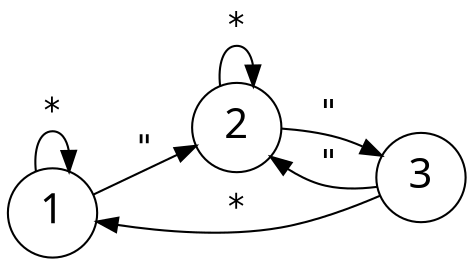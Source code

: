 digraph {
    graph [fontname="sans-serif" rankdir=LR]
    node [fontname="sans-serif" shape=circle fontsize=20]
    edge [fontname="monospace" fontsize=16]
    1 -> 2 [label="\""];
    1 -> 1 [label="*"];
    2 -> 3 [label="\""];
    2 -> 2 [label="*"];
    3 -> 2 [label="\""];
    3 -> 1 [label="*"];
}

